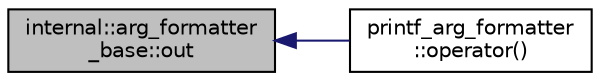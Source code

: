 digraph "internal::arg_formatter_base::out"
{
  edge [fontname="Helvetica",fontsize="10",labelfontname="Helvetica",labelfontsize="10"];
  node [fontname="Helvetica",fontsize="10",shape=record];
  rankdir="LR";
  Node1 [label="internal::arg_formatter\l_base::out",height=0.2,width=0.4,color="black", fillcolor="grey75", style="filled" fontcolor="black"];
  Node1 -> Node2 [dir="back",color="midnightblue",fontsize="10",style="solid",fontname="Helvetica"];
  Node2 [label="printf_arg_formatter\l::operator()",height=0.2,width=0.4,color="black", fillcolor="white", style="filled",URL="$classprintf__arg__formatter.html#adf72c691ec2561e444ac9520cc158243"];
}
